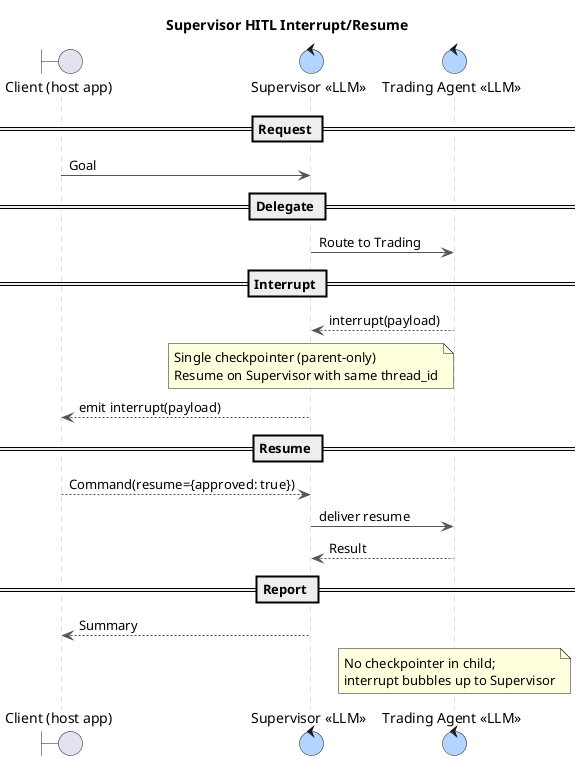 @startuml Supervisor_HITL_Interrupt_Resume
Title Supervisor HITL Interrupt/Resume

skinparam sequence {
  ParticipantBackgroundColor #FFFFFF
  ParticipantBorderColor #999999
  ActorBackgroundColor #FFF2CC
  ActorBorderColor #C9A227
  ControlBackgroundColor #E6F2FF
  ControlBorderColor #2C69C8
  LifeLineBorderColor #BBBBBB
  GroupHeaderBackgroundColor #F7F7F7
  GroupBorderColor #2EAD74
  ArrowColor #555555
}

boundary "Client (host app)" as Client
control "Supervisor <<LLM>>" as Supervisor #B3D4FF
control "Trading Agent <<LLM>>" as Trading #B3D4FF

== Request ==
Client -> Supervisor: Goal

== Delegate ==
Supervisor -> Trading: Route to Trading

== Interrupt ==
Trading --> Supervisor: interrupt(payload)
note over Supervisor
  Single checkpointer (parent-only)
  Resume on Supervisor with same thread_id
end note

Supervisor --> Client: emit interrupt(payload)

== Resume ==
Client --> Supervisor: Command(resume={approved: true})
Supervisor -> Trading: deliver resume
Trading --> Supervisor: Result

== Report ==
Supervisor --> Client: Summary

note over Trading
  No checkpointer in child;
  interrupt bubbles up to Supervisor
end note

@enduml
